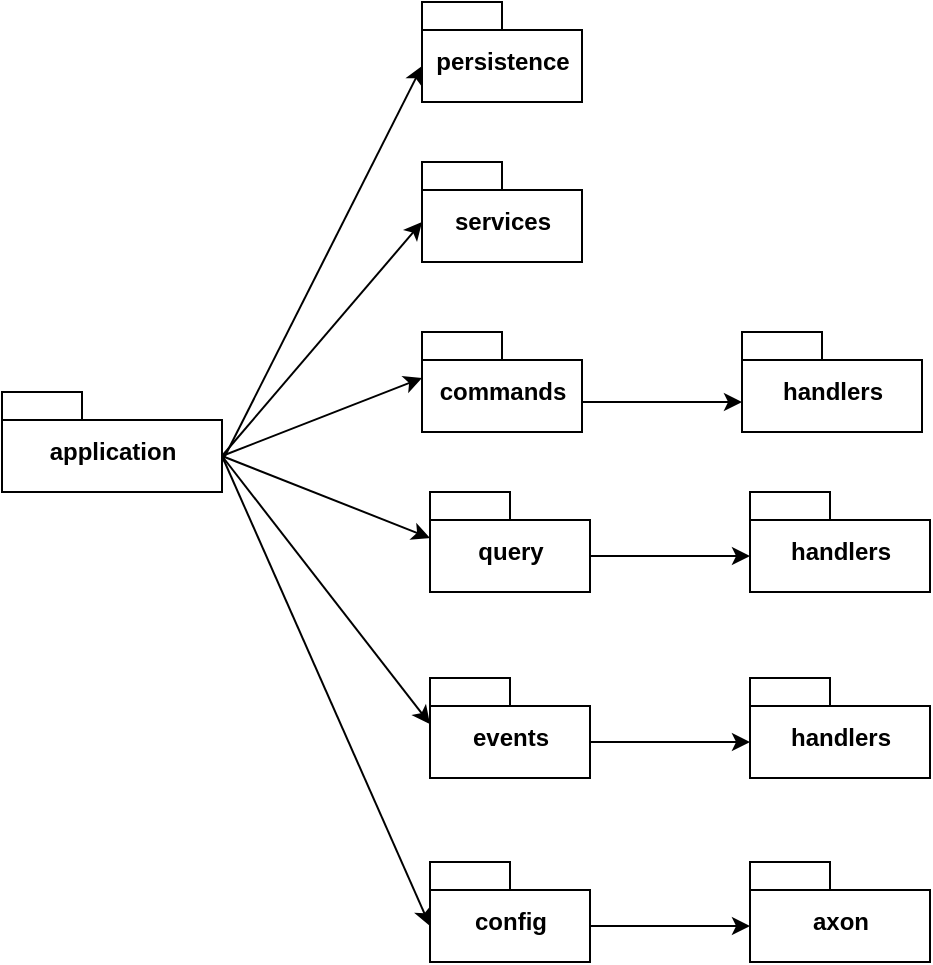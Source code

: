 <mxfile version="10.4.5" type="github"><diagram id="r2oJR_bxWLtzyBwsZZAk" name="Page-1"><mxGraphModel dx="1327" dy="759" grid="1" gridSize="10" guides="1" tooltips="1" connect="1" arrows="1" fold="1" page="1" pageScale="1" pageWidth="850" pageHeight="1100" math="0" shadow="0"><root><mxCell id="0"/><mxCell id="1" parent="0"/><mxCell id="gwsH83N5fQ7f4cgu8ij7-1" value="application&lt;br&gt;" style="shape=folder;fontStyle=1;spacingTop=10;tabWidth=40;tabHeight=14;tabPosition=left;html=1;" vertex="1" parent="1"><mxGeometry x="200" y="365" width="110" height="50" as="geometry"/></mxCell><mxCell id="gwsH83N5fQ7f4cgu8ij7-2" value="" style="endArrow=classic;html=1;exitX=0;exitY=0;exitDx=110;exitDy=32;exitPerimeter=0;" edge="1" parent="1" source="gwsH83N5fQ7f4cgu8ij7-1"><mxGeometry width="50" height="50" relative="1" as="geometry"><mxPoint x="410" y="360" as="sourcePoint"/><mxPoint x="410" y="280" as="targetPoint"/></mxGeometry></mxCell><mxCell id="gwsH83N5fQ7f4cgu8ij7-3" value="services&lt;br&gt;" style="shape=folder;fontStyle=1;spacingTop=10;tabWidth=40;tabHeight=14;tabPosition=left;html=1;" vertex="1" parent="1"><mxGeometry x="410" y="250" width="80" height="50" as="geometry"/></mxCell><mxCell id="gwsH83N5fQ7f4cgu8ij7-4" value="commands&lt;br&gt;" style="shape=folder;fontStyle=1;spacingTop=10;tabWidth=40;tabHeight=14;tabPosition=left;html=1;" vertex="1" parent="1"><mxGeometry x="410" y="335" width="80" height="50" as="geometry"/></mxCell><mxCell id="gwsH83N5fQ7f4cgu8ij7-5" value="" style="endArrow=classic;html=1;entryX=0;entryY=0;entryDx=0;entryDy=23;entryPerimeter=0;exitX=0;exitY=0;exitDx=110;exitDy=32;exitPerimeter=0;" edge="1" parent="1" source="gwsH83N5fQ7f4cgu8ij7-1" target="gwsH83N5fQ7f4cgu8ij7-4"><mxGeometry width="50" height="50" relative="1" as="geometry"><mxPoint x="320" y="390" as="sourcePoint"/><mxPoint x="420" y="290" as="targetPoint"/></mxGeometry></mxCell><mxCell id="gwsH83N5fQ7f4cgu8ij7-8" value="handlers&lt;br&gt;" style="shape=folder;fontStyle=1;spacingTop=10;tabWidth=40;tabHeight=14;tabPosition=left;html=1;" vertex="1" parent="1"><mxGeometry x="570" y="335" width="90" height="50" as="geometry"/></mxCell><mxCell id="gwsH83N5fQ7f4cgu8ij7-9" value="" style="endArrow=classic;html=1;entryX=0;entryY=0;entryDx=0;entryDy=32;entryPerimeter=0;" edge="1" parent="1"><mxGeometry width="50" height="50" relative="1" as="geometry"><mxPoint x="490" y="370" as="sourcePoint"/><mxPoint x="570" y="370" as="targetPoint"/></mxGeometry></mxCell><mxCell id="gwsH83N5fQ7f4cgu8ij7-26" value="query&lt;br&gt;" style="shape=folder;fontStyle=1;spacingTop=10;tabWidth=40;tabHeight=14;tabPosition=left;html=1;" vertex="1" parent="1"><mxGeometry x="414" y="415" width="80" height="50" as="geometry"/></mxCell><mxCell id="gwsH83N5fQ7f4cgu8ij7-27" value="" style="endArrow=classic;html=1;exitX=0;exitY=0;exitDx=110;exitDy=32;exitPerimeter=0;entryX=0;entryY=0;entryDx=0;entryDy=23;entryPerimeter=0;" edge="1" parent="1" target="gwsH83N5fQ7f4cgu8ij7-26" source="gwsH83N5fQ7f4cgu8ij7-1"><mxGeometry width="50" height="50" relative="1" as="geometry"><mxPoint x="316" y="421" as="sourcePoint"/><mxPoint x="424" y="370" as="targetPoint"/></mxGeometry></mxCell><mxCell id="gwsH83N5fQ7f4cgu8ij7-28" value="handlers&lt;br&gt;" style="shape=folder;fontStyle=1;spacingTop=10;tabWidth=40;tabHeight=14;tabPosition=left;html=1;" vertex="1" parent="1"><mxGeometry x="574" y="415" width="90" height="50" as="geometry"/></mxCell><mxCell id="gwsH83N5fQ7f4cgu8ij7-29" value="" style="endArrow=classic;html=1;entryX=0;entryY=0;entryDx=0;entryDy=32;entryPerimeter=0;exitX=0;exitY=0;exitDx=80;exitDy=32;exitPerimeter=0;" edge="1" parent="1" source="gwsH83N5fQ7f4cgu8ij7-26" target="gwsH83N5fQ7f4cgu8ij7-28"><mxGeometry width="50" height="50" relative="1" as="geometry"><mxPoint x="500" y="447" as="sourcePoint"/><mxPoint x="294" y="490" as="targetPoint"/></mxGeometry></mxCell><mxCell id="gwsH83N5fQ7f4cgu8ij7-30" value="events&lt;br&gt;" style="shape=folder;fontStyle=1;spacingTop=10;tabWidth=40;tabHeight=14;tabPosition=left;html=1;" vertex="1" parent="1"><mxGeometry x="414" y="508" width="80" height="50" as="geometry"/></mxCell><mxCell id="gwsH83N5fQ7f4cgu8ij7-31" value="" style="endArrow=classic;html=1;exitX=0;exitY=0;exitDx=110;exitDy=32;exitPerimeter=0;entryX=0;entryY=0;entryDx=0;entryDy=23;entryPerimeter=0;" edge="1" parent="1" target="gwsH83N5fQ7f4cgu8ij7-30" source="gwsH83N5fQ7f4cgu8ij7-1"><mxGeometry width="50" height="50" relative="1" as="geometry"><mxPoint x="310" y="490" as="sourcePoint"/><mxPoint x="424" y="463" as="targetPoint"/></mxGeometry></mxCell><mxCell id="gwsH83N5fQ7f4cgu8ij7-32" value="handlers&lt;br&gt;" style="shape=folder;fontStyle=1;spacingTop=10;tabWidth=40;tabHeight=14;tabPosition=left;html=1;" vertex="1" parent="1"><mxGeometry x="574" y="508" width="90" height="50" as="geometry"/></mxCell><mxCell id="gwsH83N5fQ7f4cgu8ij7-33" value="" style="endArrow=classic;html=1;entryX=0;entryY=0;entryDx=0;entryDy=32;entryPerimeter=0;exitX=0;exitY=0;exitDx=80;exitDy=32;exitPerimeter=0;" edge="1" parent="1" source="gwsH83N5fQ7f4cgu8ij7-30" target="gwsH83N5fQ7f4cgu8ij7-32"><mxGeometry width="50" height="50" relative="1" as="geometry"><mxPoint x="500" y="540" as="sourcePoint"/><mxPoint x="294" y="583" as="targetPoint"/></mxGeometry></mxCell><mxCell id="gwsH83N5fQ7f4cgu8ij7-34" value="persistence&lt;br&gt;" style="shape=folder;fontStyle=1;spacingTop=10;tabWidth=40;tabHeight=14;tabPosition=left;html=1;" vertex="1" parent="1"><mxGeometry x="410" y="170" width="80" height="50" as="geometry"/></mxCell><mxCell id="gwsH83N5fQ7f4cgu8ij7-35" value="config&lt;br&gt;" style="shape=folder;fontStyle=1;spacingTop=10;tabWidth=40;tabHeight=14;tabPosition=left;html=1;" vertex="1" parent="1"><mxGeometry x="414" y="600" width="80" height="50" as="geometry"/></mxCell><mxCell id="gwsH83N5fQ7f4cgu8ij7-36" value="axon&lt;br&gt;" style="shape=folder;fontStyle=1;spacingTop=10;tabWidth=40;tabHeight=14;tabPosition=left;html=1;" vertex="1" parent="1"><mxGeometry x="574" y="600" width="90" height="50" as="geometry"/></mxCell><mxCell id="gwsH83N5fQ7f4cgu8ij7-37" value="" style="endArrow=classic;html=1;entryX=0;entryY=0;entryDx=0;entryDy=32;entryPerimeter=0;exitX=0;exitY=0;exitDx=80;exitDy=32;exitPerimeter=0;" edge="1" parent="1" source="gwsH83N5fQ7f4cgu8ij7-35" target="gwsH83N5fQ7f4cgu8ij7-36"><mxGeometry width="50" height="50" relative="1" as="geometry"><mxPoint x="500" y="632" as="sourcePoint"/><mxPoint x="294" y="675" as="targetPoint"/></mxGeometry></mxCell><mxCell id="gwsH83N5fQ7f4cgu8ij7-38" value="" style="endArrow=classic;html=1;entryX=0;entryY=0;entryDx=0;entryDy=32;entryPerimeter=0;" edge="1" parent="1" target="gwsH83N5fQ7f4cgu8ij7-34"><mxGeometry width="50" height="50" relative="1" as="geometry"><mxPoint x="310" y="400" as="sourcePoint"/><mxPoint x="420" y="290" as="targetPoint"/></mxGeometry></mxCell><mxCell id="gwsH83N5fQ7f4cgu8ij7-39" value="" style="endArrow=classic;html=1;entryX=0;entryY=0;entryDx=0;entryDy=32;entryPerimeter=0;exitX=0;exitY=0;exitDx=110;exitDy=32;exitPerimeter=0;" edge="1" parent="1" source="gwsH83N5fQ7f4cgu8ij7-1" target="gwsH83N5fQ7f4cgu8ij7-35"><mxGeometry width="50" height="50" relative="1" as="geometry"><mxPoint x="310" y="400" as="sourcePoint"/><mxPoint x="430" y="300" as="targetPoint"/></mxGeometry></mxCell></root></mxGraphModel></diagram></mxfile>